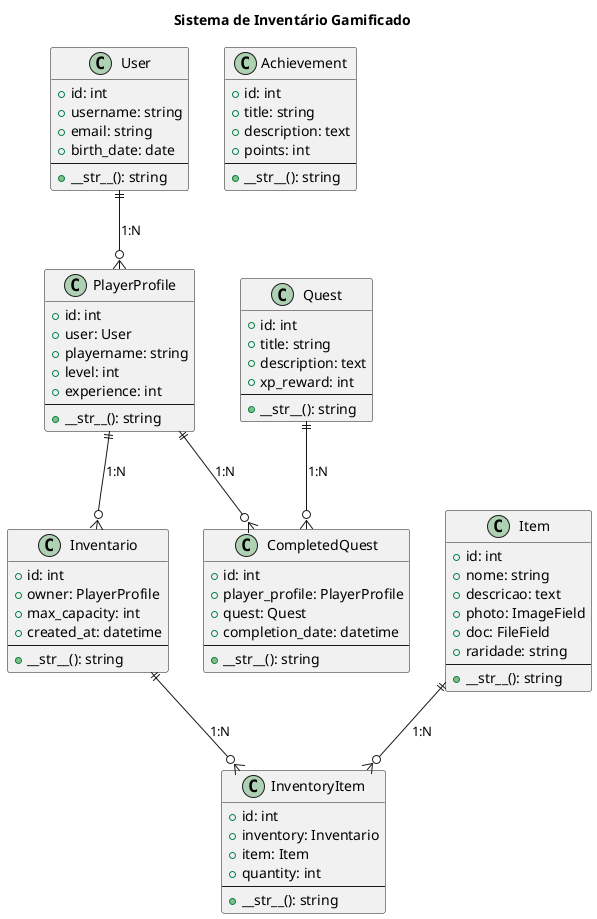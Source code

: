 @startuml Inventarioapp_ClassDiagram

!define ENTITY class
!define FK --> 

title Sistema de Inventário Gamificado

ENTITY User {
    + id: int
    + username: string
    + email: string
    + birth_date: date
    --
    + __str__(): string
}

ENTITY PlayerProfile {
    + id: int
    + user: User
    + playername: string
    + level: int
    + experience: int
    --
    + __str__(): string
}

ENTITY Item {
    + id: int
    + nome: string
    + descricao: text
    + photo: ImageField
    + doc: FileField
    + raridade: string
    --
    + __str__(): string
}

ENTITY Inventario {
    + id: int
    + owner: PlayerProfile
    + max_capacity: int
    + created_at: datetime
    --
    + __str__(): string
}

ENTITY InventoryItem {
    + id: int
    + inventory: Inventario
    + item: Item
    + quantity: int
    --
    + __str__(): string
}

ENTITY Quest {
    + id: int
    + title: string
    + description: text
    + xp_reward: int
    --
    + __str__(): string
}

ENTITY CompletedQuest {
    + id: int
    + player_profile: PlayerProfile
    + quest: Quest
    + completion_date: datetime
    --
    + __str__(): string
}

ENTITY Achievement {
    + id: int
    + title: string
    + description: text
    + points: int
    --
    + __str__(): string
}

User ||--o{ PlayerProfile : "1:N"
PlayerProfile ||--o{ Inventario : "1:N"
PlayerProfile ||--o{ CompletedQuest : "1:N"

Inventario ||--o{ InventoryItem : "1:N"
Item ||--o{ InventoryItem : "1:N"

Quest ||--o{ CompletedQuest : "1:N"

@enduml
